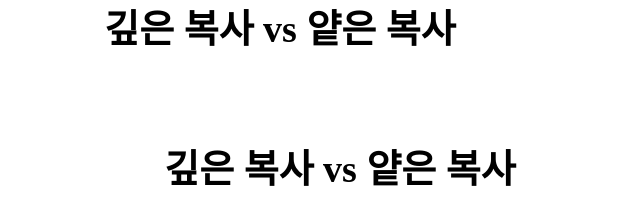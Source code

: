 <mxfile version="20.8.3" type="github" pages="4">
  <diagram id="XnPWyu72ihGpaVSUxvkg" name="페이지-1">
    <mxGraphModel dx="936" dy="502" grid="1" gridSize="10" guides="1" tooltips="1" connect="1" arrows="1" fold="1" page="1" pageScale="1" pageWidth="827" pageHeight="1169" math="0" shadow="0">
      <root>
        <mxCell id="0" />
        <mxCell id="1" parent="0" />
        <mxCell id="N-8J02xjS0bmuyAkLnBj-1" value="&lt;font data-font-src=&quot;https://fonts.googleapis.com/css?family=Nanum+Gothic+Coding&quot; face=&quot;Nanum Gothic Coding&quot; style=&quot;font-size: 19px;&quot;&gt;&lt;b style=&quot;&quot;&gt;깊은 복사 vs 얕은 복사&lt;/b&gt;&lt;/font&gt;" style="text;html=1;strokeColor=none;fillColor=none;align=center;verticalAlign=middle;whiteSpace=wrap;rounded=0;" parent="1" vertex="1">
          <mxGeometry x="10" y="20" width="280" height="30" as="geometry" />
        </mxCell>
        <mxCell id="iFHaDSy6pZfwZREz0Ye--1" value="&lt;font face=&quot;Nanum Gothic&quot; data-font-src=&quot;https://fonts.googleapis.com/css?family=Nanum+Gothic&quot; style=&quot;font-size: 19px;&quot;&gt;&lt;b style=&quot;&quot;&gt;깊은 복사 vs 얕은 복사&lt;/b&gt;&lt;/font&gt;" style="text;html=1;strokeColor=none;fillColor=none;align=center;verticalAlign=middle;whiteSpace=wrap;rounded=0;" vertex="1" parent="1">
          <mxGeometry x="40" y="90" width="280" height="30" as="geometry" />
        </mxCell>
      </root>
    </mxGraphModel>
  </diagram>
  <diagram id="wkl7SyjMBUAmF5WAS8nd" name="페이지-4">
    <mxGraphModel dx="924" dy="437" grid="1" gridSize="10" guides="1" tooltips="1" connect="1" arrows="1" fold="1" page="1" pageScale="1" pageWidth="827" pageHeight="1169" math="0" shadow="0">
      <root>
        <mxCell id="0" />
        <mxCell id="1" parent="0" />
        <mxCell id="4g6dYmIlYwkJ-LZHyF78-1" value="" style="group" vertex="1" connectable="0" parent="1">
          <mxGeometry x="220" y="160" width="340" height="115" as="geometry" />
        </mxCell>
        <mxCell id="p2lqkwyoAzUmZg0lLn2F-1" value="&lt;font face=&quot;Montserrat&quot;&gt;a = 20&lt;/font&gt;" style="text;html=1;strokeColor=none;fillColor=none;align=center;verticalAlign=middle;whiteSpace=wrap;rounded=0;fontFamily=Courier New;fontSize=19;" vertex="1" parent="4g6dYmIlYwkJ-LZHyF78-1">
          <mxGeometry width="120" height="30" as="geometry" />
        </mxCell>
        <mxCell id="azwaJ01oJzretApHGDk--2" value="" style="triangle;whiteSpace=wrap;html=1;fontFamily=Montserrat;fontSource=https%3A%2F%2Ffonts.googleapis.com%2Fcss%3Ffamily%3DMontserrat;fontSize=19;rotation=-90;" vertex="1" parent="4g6dYmIlYwkJ-LZHyF78-1">
          <mxGeometry x="50" y="45" width="50" height="60" as="geometry" />
        </mxCell>
        <mxCell id="azwaJ01oJzretApHGDk--3" value="b" style="text;html=1;strokeColor=none;fillColor=none;align=center;verticalAlign=middle;whiteSpace=wrap;rounded=0;fontFamily=Montserrat;fontSource=https%3A%2F%2Ffonts.googleapis.com%2Fcss%3Ffamily%3DMontserrat;fontSize=19;" vertex="1" parent="4g6dYmIlYwkJ-LZHyF78-1">
          <mxGeometry x="65" y="70" width="20" height="30" as="geometry" />
        </mxCell>
        <mxCell id="azwaJ01oJzretApHGDk--4" value="&lt;font data-font-src=&quot;https://fonts.googleapis.com/css?family=Montserrat&quot; face=&quot;Montserrat&quot;&gt;10&lt;/font&gt;" style="rounded=0;whiteSpace=wrap;html=1;fontFamily=Tahoma;fontSize=19;" vertex="1" parent="4g6dYmIlYwkJ-LZHyF78-1">
          <mxGeometry x="220" y="55" width="120" height="60" as="geometry" />
        </mxCell>
        <mxCell id="azwaJ01oJzretApHGDk--1" value="" style="curved=1;endArrow=classic;html=1;rounded=0;fontFamily=Montserrat;fontSource=https%3A%2F%2Ffonts.googleapis.com%2Fcss%3Ffamily%3DMontserrat;fontSize=19;exitX=0.5;exitY=1;exitDx=0;exitDy=0;entryX=0;entryY=0.25;entryDx=0;entryDy=0;" edge="1" parent="4g6dYmIlYwkJ-LZHyF78-1" source="azwaJ01oJzretApHGDk--2" target="azwaJ01oJzretApHGDk--4">
          <mxGeometry width="50" height="50" relative="1" as="geometry">
            <mxPoint x="350" y="250" as="sourcePoint" />
            <mxPoint x="260" y="77.5" as="targetPoint" />
            <Array as="points">
              <mxPoint x="150" y="80" />
              <mxPoint x="190" y="40" />
            </Array>
          </mxGeometry>
        </mxCell>
        <mxCell id="jBj2n8Tc3Vk0lkbPYWaG-5" value="&lt;font data-font-src=&quot;https://fonts.googleapis.com/css?family=Montserrat&quot; face=&quot;Montserrat&quot;&gt;20&lt;/font&gt;" style="rounded=0;whiteSpace=wrap;html=1;fontFamily=Tahoma;fontSize=19;" vertex="1" parent="1">
          <mxGeometry x="440" y="310" width="120" height="60" as="geometry" />
        </mxCell>
        <mxCell id="jBj2n8Tc3Vk0lkbPYWaG-2" value="" style="triangle;whiteSpace=wrap;html=1;fontFamily=Montserrat;fontSource=https%3A%2F%2Ffonts.googleapis.com%2Fcss%3Ffamily%3DMontserrat;fontSize=19;rotation=-90;" vertex="1" parent="1">
          <mxGeometry x="275" y="300" width="50" height="60" as="geometry" />
        </mxCell>
        <mxCell id="jBj2n8Tc3Vk0lkbPYWaG-3" value="a" style="text;html=1;strokeColor=none;fillColor=none;align=center;verticalAlign=middle;whiteSpace=wrap;rounded=0;fontFamily=Montserrat;fontSource=https%3A%2F%2Ffonts.googleapis.com%2Fcss%3Ffamily%3DMontserrat;fontSize=19;" vertex="1" parent="1">
          <mxGeometry x="290" y="325" width="20" height="30" as="geometry" />
        </mxCell>
        <mxCell id="jBj2n8Tc3Vk0lkbPYWaG-7" value="" style="curved=1;endArrow=classic;html=1;rounded=0;fontFamily=Montserrat;fontSource=https%3A%2F%2Ffonts.googleapis.com%2Fcss%3Ffamily%3DMontserrat;fontSize=19;entryX=0;entryY=0.5;entryDx=0;entryDy=0;exitX=0.5;exitY=1;exitDx=0;exitDy=0;" edge="1" parent="1" source="jBj2n8Tc3Vk0lkbPYWaG-2" target="jBj2n8Tc3Vk0lkbPYWaG-5">
          <mxGeometry width="50" height="50" relative="1" as="geometry">
            <mxPoint x="390" y="280" as="sourcePoint" />
            <mxPoint x="440" y="230" as="targetPoint" />
            <Array as="points">
              <mxPoint x="360" y="340" />
              <mxPoint x="410" y="290" />
            </Array>
          </mxGeometry>
        </mxCell>
      </root>
    </mxGraphModel>
  </diagram>
  <diagram id="jBvq1EVULDa3MjQVNGeB" name="페이지-2">
    <mxGraphModel dx="924" dy="500" grid="1" gridSize="10" guides="1" tooltips="1" connect="1" arrows="1" fold="1" page="1" pageScale="1" pageWidth="827" pageHeight="1169" math="0" shadow="0">
      <root>
        <mxCell id="0" />
        <mxCell id="1" parent="0" />
        <mxCell id="n6UvDWFDMOntvo86LxyE-1" value="&lt;font data-font-src=&quot;https://fonts.googleapis.com/css?family=Montserrat&quot; face=&quot;Montserrat&quot;&gt;let b = a&lt;/font&gt;" style="text;html=1;strokeColor=none;fillColor=none;align=center;verticalAlign=middle;whiteSpace=wrap;rounded=0;fontFamily=Courier New;fontSize=19;" vertex="1" parent="1">
          <mxGeometry x="40" y="10" width="120" height="30" as="geometry" />
        </mxCell>
        <mxCell id="n6UvDWFDMOntvo86LxyE-8" value="" style="curved=1;endArrow=classic;html=1;rounded=0;fontFamily=Montserrat;fontSource=https%3A%2F%2Ffonts.googleapis.com%2Fcss%3Ffamily%3DMontserrat;fontSize=19;exitX=0.5;exitY=1;exitDx=0;exitDy=0;entryX=0;entryY=0.25;entryDx=0;entryDy=0;" edge="1" parent="1" source="n6UvDWFDMOntvo86LxyE-5" target="n6UvDWFDMOntvo86LxyE-2">
          <mxGeometry width="50" height="50" relative="1" as="geometry">
            <mxPoint x="390" y="270" as="sourcePoint" />
            <mxPoint x="300" y="97.5" as="targetPoint" />
            <Array as="points">
              <mxPoint x="190" y="100" />
              <mxPoint x="230" y="60" />
            </Array>
          </mxGeometry>
        </mxCell>
        <mxCell id="n6UvDWFDMOntvo86LxyE-5" value="" style="triangle;whiteSpace=wrap;html=1;fontFamily=Montserrat;fontSource=https%3A%2F%2Ffonts.googleapis.com%2Fcss%3Ffamily%3DMontserrat;fontSize=19;rotation=-90;" vertex="1" parent="1">
          <mxGeometry x="90" y="65" width="50" height="60" as="geometry" />
        </mxCell>
        <mxCell id="n6UvDWFDMOntvo86LxyE-6" value="a" style="text;html=1;strokeColor=none;fillColor=none;align=center;verticalAlign=middle;whiteSpace=wrap;rounded=0;fontFamily=Montserrat;fontSource=https%3A%2F%2Ffonts.googleapis.com%2Fcss%3Ffamily%3DMontserrat;fontSize=19;" vertex="1" parent="1">
          <mxGeometry x="105" y="90" width="20" height="30" as="geometry" />
        </mxCell>
        <mxCell id="n6UvDWFDMOntvo86LxyE-2" value="&lt;font data-font-src=&quot;https://fonts.googleapis.com/css?family=Montserrat&quot; face=&quot;Montserrat&quot;&gt;10&lt;/font&gt;" style="rounded=0;whiteSpace=wrap;html=1;fontFamily=Tahoma;fontSize=19;" vertex="1" parent="1">
          <mxGeometry x="260" y="75" width="120" height="60" as="geometry" />
        </mxCell>
      </root>
    </mxGraphModel>
  </diagram>
  <diagram id="XC14bcKqNfbSgZ3ZbELD" name="페이지-3">
    <mxGraphModel dx="924" dy="500" grid="1" gridSize="10" guides="1" tooltips="1" connect="1" arrows="1" fold="1" page="1" pageScale="1" pageWidth="827" pageHeight="1169" math="0" shadow="0">
      <root>
        <mxCell id="0" />
        <mxCell id="1" parent="0" />
        <mxCell id="67aPBEpHnqOImYeWy9Ob-1" value="&lt;font face=&quot;Montserrat&quot;&gt;a = 20&lt;/font&gt;" style="text;html=1;strokeColor=none;fillColor=none;align=center;verticalAlign=middle;whiteSpace=wrap;rounded=0;fontFamily=Courier New;fontSize=19;" vertex="1" parent="1">
          <mxGeometry x="40" y="50" width="120" height="30" as="geometry" />
        </mxCell>
      </root>
    </mxGraphModel>
  </diagram>
</mxfile>

